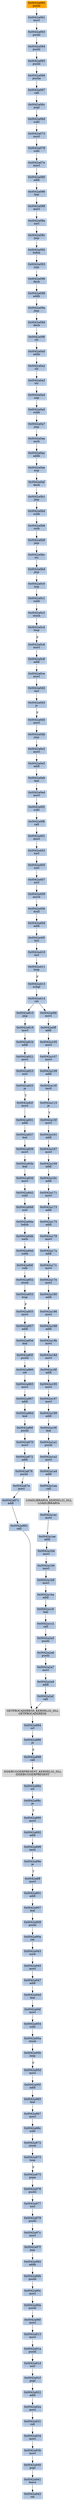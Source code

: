 strict digraph G {
	graph [bgcolor=transparent,
		name=G
	];
	node [color=lightsteelblue,
		fillcolor=lightsteelblue,
		shape=rectangle,
		style=filled
	];
	"0x0042a060"	[color=lightgrey,
		fillcolor=orange,
		label="0x0042a060
pushl"];
	"0x0042a061"	[label="0x0042a061
movl"];
	"0x0042a060" -> "0x0042a061"	[color="#000000"];
	"0x0042a1a4"	[label="0x0042a1a4
addl"];
	"0x0042a1aa"	[label="0x0042a1aa
call"];
	"0x0042a1a4" -> "0x0042a1aa"	[color="#000000"];
	"0x0042a975"	[label="0x0042a975
popa"];
	"0x0042a976"	[label="0x0042a976
pushl"];
	"0x0042a975" -> "0x0042a976"	[color="#000000"];
	"0x0042a1b6"	[label="0x0042a1b6
movl"];
	"0x0042a1b8"	[label="0x0042a1b8
movl"];
	"0x0042a1b6" -> "0x0042a1b8"	[color="#000000"];
	"0x0042a0f2"	[label="0x0042a0f2
subl"];
	"0x0042a0f8"	[label="0x0042a0f8
call"];
	"0x0042a0f2" -> "0x0042a0f8"	[color="#000000"];
	"0x0042a16c"	[label="0x0042a16c
addl"];
	"0x0042a171"	[label="0x0042a171
movl"];
	"0x0042a16c" -> "0x0042a171"	[color="#000000"];
	"0x0042a09a"	[label="0x0042a09a
jmp"];
	"0x0042a09d"	[label="0x0042a09d
decb"];
	"0x0042a09a" -> "0x0042a09d"	[color="#000000"];
	"0x0042a94d"	[label="0x0042a94d
leal"];
	"0x0042a94f"	[label="0x0042a94f
movl"];
	"0x0042a94d" -> "0x0042a94f"	[color="#000000"];
	"0x0042a401"	[label="0x0042a401
movl"];
	"0x0042a0f8" -> "0x0042a401"	[color="#000000"];
	"0x0042a173"	[label="0x0042a173
addl"];
	"0x0042a171" -> "0x0042a173"	[color="#000000"];
	"0x0042a199"	[label="0x0042a199
addl"];
	"0x0042a19f"	[label="0x0042a19f
leal"];
	"0x0042a199" -> "0x0042a19f"	[color="#000000"];
	"0x0042a85d"	[label="0x0042a85d
leal"];
	"0x0042a85f"	[label="0x0042a85f
pushl"];
	"0x0042a85d" -> "0x0042a85f"	[color="#000000"];
	"0x0042a931"	[label="0x0042a931
roll"];
	"0x0042a934"	[label="0x0042a934
movl"];
	"0x0042a931" -> "0x0042a934"	[color="#000000"];
	"0x0042a407"	[label="0x0042a407
xorl"];
	"0x0042a409"	[label="0x0042a409
movb"];
	"0x0042a407" -> "0x0042a409"	[color="#000000"];
	"0x0042a972"	[label="0x0042a972
stosb"];
	"0x0042a973"	[label="0x0042a973
loop"];
	"0x0042a972" -> "0x0042a973"	[color="#000000"];
	"0x0042a1c2"	[label="0x0042a1c2
call"];
	"0x0042a2a5"	[label="0x0042a2a5
pushl"];
	"0x0042a1c2" -> "0x0042a2a5"	[color="#000000"];
	"0x0042a40b"	[label="0x0042a40b
mull"];
	"0x0042a40d"	[label="0x0042a40d
addl"];
	"0x0042a40b" -> "0x0042a40d"	[color="#000000"];
	"0x0042a2a6"	[label="0x0042a2a6
pushl"];
	"0x0042a2a5" -> "0x0042a2a6"	[color="#000000"];
	"0x0042a0e3"	[label="0x0042a0e3
movl"];
	"0x0042a0e5"	[label="0x0042a0e5
addl"];
	"0x0042a0e3" -> "0x0042a0e5"	[color="#000000"];
	"0x0042a067"	[label="0x0042a067
call"];
	"0x0042a06c"	[label="0x0042a06c
popl"];
	"0x0042a067" -> "0x0042a06c"	[color="#000000"];
	"0x0042a93b"	[label="0x0042a93b
movl"];
	"0x0042a934" -> "0x0042a93b"	[color="#000000"];
	"0x0042a83d"	[label="0x0042a83d
movl"];
	"0x0042a842"	[label="0x0042a842
subl"];
	"0x0042a83d" -> "0x0042a842"	[color="#000000"];
	"0x0042a909"	[label="0x0042a909
pushl"];
	"0x0042a90a"	[label="0x0042a90a
ret"];
	"0x0042a909" -> "0x0042a90a"	[color="#000000"];
	"0x0042a8ff"	[label="0x0042a8ff
movl"];
	"0x0042a901"	[label="0x0042a901
addl"];
	"0x0042a8ff" -> "0x0042a901"	[color="#000000"];
	"0x0042a18b"	[label="0x0042a18b
movl"];
	"0x0042a18d"	[label="0x0042a18d
movl"];
	"0x0042a18b" -> "0x0042a18d"	[color="#000000"];
	"0x0042a403"	[label="0x0042a403
xorl"];
	"0x0042a401" -> "0x0042a403"	[color="#000000"];
	"0x0042a2af"	[label="0x0042a2af
call"];
	GETPROCADDRESS_KERNEL32_DLL	[color=lightgrey,
		fillcolor=lightgrey,
		label="GETPROCADDRESS_KERNEL32_DLL
GETPROCADDRESS"];
	"0x0042a2af" -> GETPROCADDRESS_KERNEL32_DLL	[color="#000000"];
	"0x0042a098"	[label="0x0042a098
addb"];
	"0x0042a098" -> "0x0042a09a"	[color="#000000"];
	"0x0042a167"	[label="0x0042a167
movl"];
	"0x0042a169"	[label="0x0042a169
addl"];
	"0x0042a167" -> "0x0042a169"	[color="#000000"];
	"0x0042a967"	[label="0x0042a967
movl"];
	"0x0042a96c"	[label="0x0042a96c
subl"];
	"0x0042a967" -> "0x0042a96c"	[color="#000000"];
	"0x0042a913"	[label="0x0042a913
movl"];
	"0x0042a91a"	[label="0x0042a91a
pushl"];
	"0x0042a913" -> "0x0042a91a"	[color="#000000"];
	"0x0042a90e"	[label="0x0042a90e
pushl"];
	"0x0042a90f"	[label="0x0042a90f
movl"];
	"0x0042a90e" -> "0x0042a90f"	[color="#000000"];
	LOADLIBRARYA_KERNEL32_DLL	[color=lightgrey,
		fillcolor=lightgrey,
		label="LOADLIBRARYA_KERNEL32_DLL
LOADLIBRARYA"];
	"0x0042a1ac"	[label="0x0042a1ac
movl"];
	LOADLIBRARYA_KERNEL32_DLL -> "0x0042a1ac"	[color="#000000"];
	"0x0042a17e"	[label="0x0042a17e
movl"];
	"0x0042a180"	[label="0x0042a180
addl"];
	"0x0042a17e" -> "0x0042a180"	[color="#000000"];
	"0x0042a95a"	[label="0x0042a95a
stosb"];
	"0x0042a95b"	[label="0x0042a95b
loop"];
	"0x0042a95a" -> "0x0042a95b"	[color="#000000"];
	"0x0042a1ba"	[label="0x0042a1ba
addl"];
	"0x0042a1b8" -> "0x0042a1ba"	[color="#000000"];
	"0x0042a175"	[label="0x0042a175
addl"];
	"0x0042a173" -> "0x0042a175"	[color="#000000"];
	"0x0042a86d"	[label="0x0042a86d
leal"];
	"0x0042a86f"	[label="0x0042a86f
pushl"];
	"0x0042a86d" -> "0x0042a86f"	[color="#000000"];
	"0x0042a898"	[label="0x0042a898
testl"];
	"0x0042a89e"	[label="0x0042a89e
je"];
	"0x0042a898" -> "0x0042a89e"	[color="#000000"];
	"0x0042a91f"	[label="0x0042a91f
popl"];
	"0x0042a922"	[label="0x0042a922
addl"];
	"0x0042a91f" -> "0x0042a922"	[color="#000000"];
	"0x0042a89e" -> "0x0042a8ff"	[color="#000000",
		label=T];
	"0x0042a0c0"	[label="0x0042a0c0
nop"];
	"0x0042a0c1"	[label="0x0042a0c1
subb"];
	"0x0042a0c0" -> "0x0042a0c1"	[color="#000000"];
	"0x0042a0ce"	[label="0x0042a0ce
movl"];
	"0x0042a0d2"	[label="0x0042a0d2
incl"];
	"0x0042a0ce" -> "0x0042a0d2"	[color="#000000"];
	"0x0042a81b"	[label="0x0042a81b
addl"];
	"0x0042a821"	[label="0x0042a821
movl"];
	"0x0042a81b" -> "0x0042a821"	[color="#000000"];
	"0x0042a91d"	[label="0x0042a91d
xorl"];
	"0x0042a91d" -> "0x0042a91f"	[color="#000000"];
	"0x0042a0b6"	[label="0x0042a0b6
rorb"];
	"0x0042a0b9"	[label="0x0042a0b9
jmp"];
	"0x0042a0b6" -> "0x0042a0b9"	[color="#000000"];
	"0x0042a91a" -> "0x0042a91d"	[color="#000000"];
	"0x0042a0d5"	[label="0x0042a0d5
movl"];
	"0x0042a0db"	[label="0x0042a0db
jmp"];
	"0x0042a0d5" -> "0x0042a0db"	[color="#000000"];
	"0x0042a2a7"	[label="0x0042a2a7
movl"];
	"0x0042a2a6" -> "0x0042a2a7"	[color="#000000"];
	"0x0042a1aa" -> LOADLIBRARYA_KERNEL32_DLL	[color="#000000"];
	"0x0042a1a2"	[label="0x0042a1a2
movl"];
	"0x0042a1a2" -> "0x0042a1a4"	[color="#000000"];
	"0x0042a063"	[label="0x0042a063
pushl"];
	"0x0042a064"	[label="0x0042a064
pushl"];
	"0x0042a063" -> "0x0042a064"	[color="#000000"];
	"0x0042a0c6"	[label="0x0042a0c6
movl"];
	"0x0042a0c8"	[label="0x0042a0c8
addl"];
	"0x0042a0c6" -> "0x0042a0c8"	[color="#000000"];
	"0x0042a0bc"	[label="0x0042a0bc
stc"];
	"0x0042a0b9" -> "0x0042a0bc"	[color="#000000"];
	"0x0042a940"	[label="0x0042a940
popl"];
	"0x0042a941"	[label="0x0042a941
leave"];
	"0x0042a940" -> "0x0042a941"	[color="#000000"];
	"0x0042a0c3"	[label="0x0042a0c3
stosb"];
	"0x0042a0c4"	[label="0x0042a0c4
loop"];
	"0x0042a0c3" -> "0x0042a0c4"	[color="#000000"];
	ISDEBUGGERPRESENT_KERNEL32_DLL	[color=lightgrey,
		fillcolor=lightgrey,
		label="ISDEBUGGERPRESENT_KERNEL32_DLL
ISDEBUGGERPRESENT"];
	"0x0042a88a"	[label="0x0042a88a
orl"];
	ISDEBUGGERPRESENT_KERNEL32_DLL -> "0x0042a88a"	[color="#000000"];
	"0x0042a878"	[label="0x0042a878
pushl"];
	"0x0042a87a"	[label="0x0042a87a
movl"];
	"0x0042a878" -> "0x0042a87a"	[color="#000000"];
	"0x0042a0a7"	[label="0x0042a0a7
jmp"];
	"0x0042a0aa"	[label="0x0042a0aa
xorb"];
	"0x0042a0a7" -> "0x0042a0aa"	[color="#000000"];
	"0x0042a080"	[label="0x0042a080
addl"];
	"0x0042a086"	[label="0x0042a086
leal"];
	"0x0042a080" -> "0x0042a086"	[color="#000000"];
	"0x0042a0a3"	[label="0x0042a0a3
stc"];
	"0x0042a0a4"	[label="0x0042a0a4
nop"];
	"0x0042a0a3" -> "0x0042a0a4"	[color="#000000"];
	"0x0042a078"	[label="0x0042a078
subl"];
	"0x0042a07e"	[label="0x0042a07e
movl"];
	"0x0042a078" -> "0x0042a07e"	[color="#000000"];
	"0x0042a0eb"	[label="0x0042a0eb
leal"];
	"0x0042a0e5" -> "0x0042a0eb"	[color="#000000"];
	"0x0042a92a"	[label="0x0042a92a
movl"];
	"0x0042a922" -> "0x0042a92a"	[color="#000000"];
	"0x0042a890"	[label="0x0042a890
movl"];
	"0x0042a892"	[label="0x0042a892
addl"];
	"0x0042a890" -> "0x0042a892"	[color="#000000"];
	"0x0042a1b4"	[label="0x0042a1b4
movl"];
	"0x0042a1b4" -> "0x0042a1b6"	[color="#000000"];
	"0x0042a073"	[label="0x0042a073
movl"];
	"0x0042a073" -> "0x0042a078"	[color="#000000"];
	"0x0042a823"	[label="0x0042a823
xorl"];
	"0x0042a825"	[label="0x0042a825
je"];
	"0x0042a823" -> "0x0042a825"	[color="#000000"];
	"0x0042a884"	[label="0x0042a884
orl"];
	"0x0042a886"	[label="0x0042a886
je"];
	"0x0042a884" -> "0x0042a886"	[color="#000000"];
	"0x0042a947"	[label="0x0042a947
addl"];
	"0x0042a947" -> "0x0042a94d"	[color="#000000"];
	"0x0042a867"	[label="0x0042a867
addl"];
	"0x0042a867" -> "0x0042a86d"	[color="#000000"];
	"0x0042a0bd"	[label="0x0042a0bd
jmp"];
	"0x0042a0bd" -> "0x0042a0c0"	[color="#000000"];
	"0x0042a186"	[label="0x0042a186
movl"];
	"0x0042a188"	[label="0x0042a188
addl"];
	"0x0042a186" -> "0x0042a188"	[color="#000000"];
	"0x0042a82f"	[label="0x0042a82f
movl"];
	"0x0042a831"	[label="0x0042a831
addl"];
	"0x0042a82f" -> "0x0042a831"	[color="#000000"];
	"0x0042a853"	[label="0x0042a853
loop"];
	"0x0042a855"	[label="0x0042a855
movl"];
	"0x0042a853" -> "0x0042a855"	[color="#000000",
		label=F];
	"0x0042a870"	[label="0x0042a870
movl"];
	"0x0042a86f" -> "0x0042a870"	[color="#000000"];
	"0x0042a819"	[label="0x0042a819
movl"];
	"0x0042a819" -> "0x0042a81b"	[color="#000000"];
	"0x0042a40f"	[label="0x0042a40f
incl"];
	"0x0042a410"	[label="0x0042a410
incl"];
	"0x0042a40f" -> "0x0042a410"	[color="#000000"];
	"0x0042a0ed"	[label="0x0042a0ed
movl"];
	"0x0042a0eb" -> "0x0042a0ed"	[color="#000000"];
	"0x0042a87c"	[label="0x0042a87c
addl"];
	"0x0042a87a" -> "0x0042a87c"	[color="#000000"];
	"0x0042a409" -> "0x0042a40b"	[color="#000000"];
	"0x0042a84b"	[label="0x0042a84b
xorb"];
	"0x0042a84d"	[label="0x0042a84d
subb"];
	"0x0042a84b" -> "0x0042a84d"	[color="#000000"];
	"0x0042a0b4"	[label="0x0042a0b4
subb"];
	"0x0042a0b4" -> "0x0042a0b6"	[color="#000000"];
	"0x0042a405"	[label="0x0042a405
xorl"];
	"0x0042a403" -> "0x0042a405"	[color="#000000"];
	"0x0042a411"	[label="0x0042a411
loop"];
	"0x0042a410" -> "0x0042a411"	[color="#000000"];
	"0x0042a860"	[label="0x0042a860
ret"];
	"0x0042a85f" -> "0x0042a860"	[color="#000000"];
	"0x0042a95d"	[label="0x0042a95d
movl"];
	"0x0042a95b" -> "0x0042a95d"	[color="#000000",
		label=F];
	"0x0042a865"	[label="0x0042a865
movl"];
	"0x0042a865" -> "0x0042a867"	[color="#000000"];
	"0x0042a882"	[label="0x0042a882
call"];
	"0x0042a87c" -> "0x0042a882"	[color="#000000"];
	"0x0042a97f"	[label="0x0042a97f
jmp"];
	"0x0042a982"	[label="0x0042a982
addb"];
	"0x0042a97f" -> "0x0042a982"	[color="#000000"];
	"0x0042a943"	[label="0x0042a943
xorb"];
	"0x0042a945"	[label="0x0042a945
movl"];
	"0x0042a943" -> "0x0042a945"	[color="#000000"];
	"0x0042a88c"	[label="0x0042a88c
je"];
	"0x0042a88a" -> "0x0042a88c"	[color="#000000"];
	"0x0042a405" -> "0x0042a407"	[color="#000000"];
	"0x0042a945" -> "0x0042a947"	[color="#000000"];
	"0x0042a15f"	[label="0x0042a15f
movl"];
	"0x0042a161"	[label="0x0042a161
addl"];
	"0x0042a15f" -> "0x0042a161"	[color="#000000"];
	"0x0042a065"	[label="0x0042a065
pushl"];
	"0x0042a066"	[label="0x0042a066
pusha"];
	"0x0042a065" -> "0x0042a066"	[color="#000000"];
	"0x0042a10f"	[label="0x0042a10f
testl"];
	"0x0042a115"	[label="0x0042a115
je"];
	"0x0042a10f" -> "0x0042a115"	[color="#000000"];
	"0x0042a84f"	[label="0x0042a84f
rolb"];
	"0x0042a852"	[label="0x0042a852
stosb"];
	"0x0042a84f" -> "0x0042a852"	[color="#000000"];
	"0x0042a105"	[label="0x0042a105
movl"];
	"0x0042a107"	[label="0x0042a107
movl"];
	"0x0042a105" -> "0x0042a107"	[color="#000000"];
	"0x0042a95f"	[label="0x0042a95f
addl"];
	"0x0042a965"	[label="0x0042a965
leal"];
	"0x0042a95f" -> "0x0042a965"	[color="#000000"];
	"0x0042a1ae"	[label="0x0042a1ae
addl"];
	"0x0042a1ae" -> "0x0042a1b4"	[color="#000000"];
	"0x0042a180" -> "0x0042a186"	[color="#000000"];
	"0x0042a0a5"	[label="0x0042a0a5
subb"];
	"0x0042a0a5" -> "0x0042a0a7"	[color="#000000"];
	"0x0042a83b"	[label="0x0042a83b
leal"];
	"0x0042a83b" -> "0x0042a83d"	[color="#000000"];
	"0x0042a942"	[label="0x0042a942
ret"];
	"0x0042a161" -> "0x0042a167"	[color="#000000"];
	"0x0042a0db" -> "0x0042a0e3"	[color="#000000"];
	"0x0042a0c8" -> "0x0042a0ce"	[color="#000000"];
	"0x0042a0c4" -> "0x0042a0c6"	[color="#000000",
		label=F];
	"0x0042a0a2"	[label="0x0042a0a2
clc"];
	"0x0042a0a2" -> "0x0042a0a3"	[color="#000000"];
	"0x0042a837"	[label="0x0042a837
leal"];
	"0x0042a839"	[label="0x0042a839
movl"];
	"0x0042a837" -> "0x0042a839"	[color="#000000"];
	"0x0042a831" -> "0x0042a837"	[color="#000000"];
	"0x0042a1ac" -> "0x0042a1ae"	[color="#000000"];
	"0x0042a109"	[label="0x0042a109
addl"];
	"0x0042a107" -> "0x0042a109"	[color="#000000"];
	"0x0042a852" -> "0x0042a853"	[color="#000000"];
	"0x0042a08a"	[label="0x0042a08a
xorl"];
	"0x0042a08c"	[label="0x0042a08c
jmp"];
	"0x0042a08a" -> "0x0042a08c"	[color="#000000"];
	"0x0042a90b"	[label="0x0042a90b
pushl"];
	"0x0042a90c"	[label="0x0042a90c
movl"];
	"0x0042a90b" -> "0x0042a90c"	[color="#000000"];
	"0x0042a0d3"	[label="0x0042a0d3
js"];
	"0x0042a0d3" -> "0x0042a0d5"	[color="#000000",
		label=F];
	"0x0042a872"	[label="0x0042a872
addl"];
	"0x0042a870" -> "0x0042a872"	[color="#000000"];
	"0x0042a815"	[label="0x0042a815
jmp"];
	"0x0042a815" -> "0x0042a819"	[color="#000000"];
	"0x0042a09f"	[label="0x0042a09f
clc"];
	"0x0042a09d" -> "0x0042a09f"	[color="#000000"];
	"0x0042a97c"	[label="0x0042a97c
movl"];
	"0x0042a97c" -> "0x0042a97f"	[color="#000000"];
	"0x0042a1c0"	[label="0x0042a1c0
leal"];
	"0x0042a1ba" -> "0x0042a1c0"	[color="#000000"];
	"0x0042a1a1"	[label="0x0042a1a1
pushl"];
	"0x0042a1a1" -> "0x0042a1a2"	[color="#000000"];
	"0x0042a872" -> "0x0042a878"	[color="#000000"];
	"0x0042a92a" -> "0x0042a931"	[color="#000000"];
	"0x0042a0af"	[label="0x0042a0af
decb"];
	"0x0042a0b1"	[label="0x0042a0b1
jmp"];
	"0x0042a0af" -> "0x0042a0b1"	[color="#000000"];
	"0x0042a84d" -> "0x0042a84f"	[color="#000000"];
	"0x0042a907"	[label="0x0042a907
leal"];
	"0x0042a907" -> "0x0042a909"	[color="#000000"];
	"0x0042a109" -> "0x0042a10f"	[color="#000000"];
	"0x0042a088"	[label="0x0042a088
movl"];
	"0x0042a086" -> "0x0042a088"	[color="#000000"];
	"0x0042a0c1" -> "0x0042a0c3"	[color="#000000"];
	"0x0042a860" -> "0x0042a865"	[color="#000000"];
	"0x0042a17a"	[label="0x0042a17a
addl"];
	"0x0042a17c"	[label="0x0042a17c
movl"];
	"0x0042a17a" -> "0x0042a17c"	[color="#000000"];
	"0x0042a888"	[label="0x0042a888
call"];
	"0x0042a886" -> "0x0042a888"	[color="#000000",
		label=F];
	"0x0042a0d2" -> "0x0042a0d3"	[color="#000000"];
	"0x0042a954"	[label="0x0042a954
subl"];
	"0x0042a954" -> "0x0042a95a"	[color="#000000"];
	"0x0042a892" -> "0x0042a898"	[color="#000000"];
	"0x0042a84a"	[label="0x0042a84a
lodsb"];
	"0x0042a84a" -> "0x0042a84b"	[color="#000000"];
	"0x0042a188" -> "0x0042a18b"	[color="#000000"];
	"0x0042a825" -> "0x0042a82f"	[color="#000000",
		label=T];
	GETPROCADDRESS_KERNEL32_DLL -> "0x0042a884"	[color="#000000"];
	"0x0042a0fd"	[label="0x0042a0fd
movl"];
	"0x0042a0ff"	[label="0x0042a0ff
addl"];
	"0x0042a0fd" -> "0x0042a0ff"	[color="#000000"];
	"0x0042a93b" -> "0x0042a940"	[color="#000000"];
	"0x0042a982" -> "0x0042a90b"	[color="#000000"];
	"0x0042a0a0"	[label="0x0042a0a0
addb"];
	"0x0042a0a0" -> "0x0042a0a2"	[color="#000000"];
	"0x0042a093"	[label="0x0042a093
jmp"];
	"0x0042a096"	[label="0x0042a096
decb"];
	"0x0042a093" -> "0x0042a096"	[color="#000000"];
	"0x0042a977"	[label="0x0042a977
xorl"];
	"0x0042a976" -> "0x0042a977"	[color="#000000"];
	"0x0042a941" -> "0x0042a942"	[color="#000000"];
	"0x0042a96c" -> "0x0042a972"	[color="#000000"];
	"0x0042a09f" -> "0x0042a0a0"	[color="#000000"];
	"0x0042a848"	[label="0x0042a848
xorl"];
	"0x0042a848" -> "0x0042a84a"	[color="#000000"];
	"0x0042a414"	[label="0x0042a414
ret"];
	"0x0042a414" -> "0x0042a815"	[color="#000000"];
	"0x0042a414" -> "0x0042a0fd"	[color="#000000"];
	"0x0042a901" -> "0x0042a907"	[color="#000000"];
	"0x0042a19f" -> "0x0042a1a1"	[color="#000000"];
	"0x0042a092"	[label="0x0042a092
lodsb"];
	"0x0042a08c" -> "0x0042a092"	[color="#000000"];
	"0x0042a979"	[label="0x0042a979
pushl"];
	"0x0042a977" -> "0x0042a979"	[color="#000000"];
	"0x0042a2a9"	[label="0x0042a2a9
addl"];
	"0x0042a2a7" -> "0x0042a2a9"	[color="#000000"];
	"0x0042a06d"	[label="0x0042a06d
subl"];
	"0x0042a06d" -> "0x0042a073"	[color="#000000"];
	"0x0042a40d" -> "0x0042a40f"	[color="#000000"];
	"0x0042a2a9" -> "0x0042a2af"	[color="#000000"];
	"0x0042a178"	[label="0x0042a178
movl"];
	"0x0042a178" -> "0x0042a17a"	[color="#000000"];
	"0x0042a061" -> "0x0042a063"	[color="#000000"];
	"0x0042a882" -> GETPROCADDRESS_KERNEL32_DLL	[color="#000000"];
	"0x0042a0a4" -> "0x0042a0a5"	[color="#000000"];
	"0x0042a973" -> "0x0042a975"	[color="#000000",
		label=F];
	"0x0042a90f" -> "0x0042a913"	[color="#000000"];
	"0x0042a90a" -> "0x0042a943"	[color="#000000"];
	"0x0042a857"	[label="0x0042a857
addl"];
	"0x0042a855" -> "0x0042a857"	[color="#000000"];
	"0x0042a979" -> "0x0042a97c"	[color="#000000"];
	"0x0042a096" -> "0x0042a098"	[color="#000000"];
	"0x0042a0ae"	[label="0x0042a0ae
nop"];
	"0x0042a0ae" -> "0x0042a0af"	[color="#000000"];
	"0x0042a1c0" -> "0x0042a1c2"	[color="#000000"];
	"0x0042a0b1" -> "0x0042a0b4"	[color="#000000"];
	"0x0042a0ac"	[label="0x0042a0ac
addb"];
	"0x0042a0aa" -> "0x0042a0ac"	[color="#000000"];
	"0x0042a90c" -> "0x0042a90e"	[color="#000000"];
	"0x0042a195"	[label="0x0042a195
movl"];
	"0x0042a197"	[label="0x0042a197
movl"];
	"0x0042a195" -> "0x0042a197"	[color="#000000"];
	"0x0042a18f"	[label="0x0042a18f
addl"];
	"0x0042a18f" -> "0x0042a195"	[color="#000000"];
	"0x0042a18d" -> "0x0042a18f"	[color="#000000"];
	"0x0042a197" -> "0x0042a199"	[color="#000000"];
	"0x0042a88c" -> "0x0042a890"	[color="#000000",
		label=T];
	"0x0042a888" -> ISDEBUGGERPRESENT_KERNEL32_DLL	[color="#000000"];
	"0x0042a0ed" -> "0x0042a0f2"	[color="#000000"];
	"0x0042a0ff" -> "0x0042a105"	[color="#000000"];
	"0x0042a0ac" -> "0x0042a0ae"	[color="#000000"];
	"0x0042a066" -> "0x0042a067"	[color="#000000"];
	"0x0042a857" -> "0x0042a85d"	[color="#000000"];
	"0x0042a175" -> "0x0042a178"	[color="#000000"];
	"0x0042a413"	[label="0x0042a413
xchgl"];
	"0x0042a413" -> "0x0042a414"	[color="#000000"];
	"0x0042a0bc" -> "0x0042a0bd"	[color="#000000"];
	"0x0042a411" -> "0x0042a413"	[color="#000000",
		label=F];
	"0x0042a965" -> "0x0042a967"	[color="#000000"];
	"0x0042a092" -> "0x0042a093"	[color="#000000"];
	"0x0042a064" -> "0x0042a065"	[color="#000000"];
	"0x0042a088" -> "0x0042a08a"	[color="#000000"];
	"0x0042a95d" -> "0x0042a95f"	[color="#000000"];
	"0x0042a839" -> "0x0042a83b"	[color="#000000"];
	"0x0042a07e" -> "0x0042a080"	[color="#000000"];
	"0x0042a842" -> "0x0042a848"	[color="#000000"];
	"0x0042a115" -> "0x0042a15f"	[color="#000000",
		label=T];
	"0x0042a169" -> "0x0042a16c"	[color="#000000"];
	"0x0042a06c" -> "0x0042a06d"	[color="#000000"];
	"0x0042a17c" -> "0x0042a17e"	[color="#000000"];
	"0x0042a821" -> "0x0042a823"	[color="#000000"];
	"0x0042a94f" -> "0x0042a954"	[color="#000000"];
}
